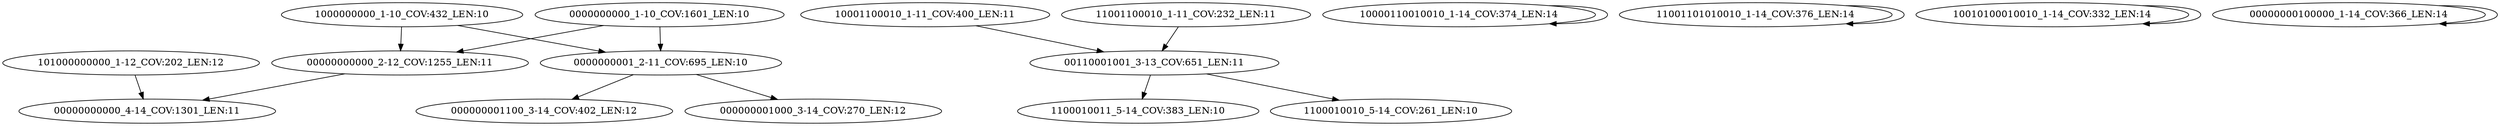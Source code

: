 digraph G {
    "00000000000_2-12_COV:1255_LEN:11" -> "00000000000_4-14_COV:1301_LEN:11";
    "10001100010_1-11_COV:400_LEN:11" -> "00110001001_3-13_COV:651_LEN:11";
    "10000110010010_1-14_COV:374_LEN:14" -> "10000110010010_1-14_COV:374_LEN:14";
    "0000000001_2-11_COV:695_LEN:10" -> "000000001000_3-14_COV:270_LEN:12";
    "0000000001_2-11_COV:695_LEN:10" -> "000000001100_3-14_COV:402_LEN:12";
    "1000000000_1-10_COV:432_LEN:10" -> "00000000000_2-12_COV:1255_LEN:11";
    "1000000000_1-10_COV:432_LEN:10" -> "0000000001_2-11_COV:695_LEN:10";
    "101000000000_1-12_COV:202_LEN:12" -> "00000000000_4-14_COV:1301_LEN:11";
    "11001100010_1-11_COV:232_LEN:11" -> "00110001001_3-13_COV:651_LEN:11";
    "11001101010010_1-14_COV:376_LEN:14" -> "11001101010010_1-14_COV:376_LEN:14";
    "00110001001_3-13_COV:651_LEN:11" -> "1100010011_5-14_COV:383_LEN:10";
    "00110001001_3-13_COV:651_LEN:11" -> "1100010010_5-14_COV:261_LEN:10";
    "10010100010010_1-14_COV:332_LEN:14" -> "10010100010010_1-14_COV:332_LEN:14";
    "00000000100000_1-14_COV:366_LEN:14" -> "00000000100000_1-14_COV:366_LEN:14";
    "0000000000_1-10_COV:1601_LEN:10" -> "00000000000_2-12_COV:1255_LEN:11";
    "0000000000_1-10_COV:1601_LEN:10" -> "0000000001_2-11_COV:695_LEN:10";
}
